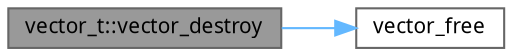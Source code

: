 digraph "vector_t::vector_destroy"
{
 // INTERACTIVE_SVG=YES
 // LATEX_PDF_SIZE
  bgcolor="transparent";
  edge [fontname=Mononoki,fontsize=10,labelfontname=Mononoki,labelfontsize=10];
  node [fontname=Mononoki,fontsize=10,shape=box,height=0.2,width=0.4];
  rankdir="LR";
  Node1 [id="Node000001",label="vector_t::vector_destroy",height=0.2,width=0.4,color="gray40", fillcolor="grey60", style="filled", fontcolor="black",tooltip="Deallocates vector."];
  Node1 -> Node2 [id="edge1_Node000001_Node000002",color="steelblue1",style="solid",tooltip=" "];
  Node2 [id="Node000002",label="vector_free",height=0.2,width=0.4,color="grey40", fillcolor="white", style="filled",URL="$group__Allocation.html#gacd97ea77de38db5fb50d9e8ba216a734",tooltip="Free allocation that was previously allocated."];
}
